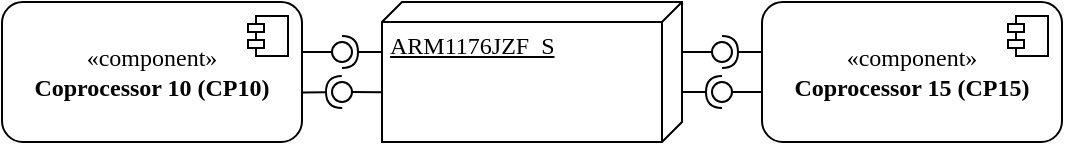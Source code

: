 <mxfile version="21.6.8" type="device">
  <diagram name="Page-1" id="rqFgmKtnExWRTJjOygyV">
    <mxGraphModel dx="1195" dy="703" grid="1" gridSize="10" guides="1" tooltips="1" connect="1" arrows="1" fold="1" page="1" pageScale="1" pageWidth="850" pageHeight="1100" math="0" shadow="0">
      <root>
        <mxCell id="0" />
        <mxCell id="1" parent="0" />
        <mxCell id="HrtiLx9PUwLKMotYTl9H-3" value="«component»&lt;br&gt;&lt;b&gt;Coprocessor 15 (CP15)&lt;/b&gt;" style="html=1;dropTarget=0;whiteSpace=wrap;rounded=1;fontFamily=Computer Modern;" vertex="1" parent="1">
          <mxGeometry x="540" y="380" width="150" height="70" as="geometry" />
        </mxCell>
        <mxCell id="HrtiLx9PUwLKMotYTl9H-4" value="" style="shape=module;jettyWidth=8;jettyHeight=4;fontFamily=Computer Modern;" vertex="1" parent="HrtiLx9PUwLKMotYTl9H-3">
          <mxGeometry x="1" width="20" height="20" relative="1" as="geometry">
            <mxPoint x="-27" y="7" as="offset" />
          </mxGeometry>
        </mxCell>
        <mxCell id="HrtiLx9PUwLKMotYTl9H-5" value="«component»&lt;br&gt;&lt;b&gt;Coprocessor 10 (CP10)&lt;/b&gt;" style="html=1;dropTarget=0;whiteSpace=wrap;rounded=1;fontFamily=Computer Modern;" vertex="1" parent="1">
          <mxGeometry x="160" y="380" width="150" height="70" as="geometry" />
        </mxCell>
        <mxCell id="HrtiLx9PUwLKMotYTl9H-6" value="" style="shape=module;jettyWidth=8;jettyHeight=4;fontFamily=Computer Modern;" vertex="1" parent="HrtiLx9PUwLKMotYTl9H-5">
          <mxGeometry x="1" width="20" height="20" relative="1" as="geometry">
            <mxPoint x="-27" y="7" as="offset" />
          </mxGeometry>
        </mxCell>
        <mxCell id="HrtiLx9PUwLKMotYTl9H-7" value="" style="rounded=0;orthogonalLoop=1;jettySize=auto;html=1;endArrow=halfCircle;endFill=0;endSize=6;strokeWidth=1;sketch=0;fontFamily=Computer Modern;" edge="1" target="HrtiLx9PUwLKMotYTl9H-9" parent="1">
          <mxGeometry relative="1" as="geometry">
            <mxPoint x="350" y="405" as="sourcePoint" />
          </mxGeometry>
        </mxCell>
        <mxCell id="HrtiLx9PUwLKMotYTl9H-8" value="" style="rounded=0;orthogonalLoop=1;jettySize=auto;html=1;endArrow=oval;endFill=0;sketch=0;sourcePerimeterSpacing=0;targetPerimeterSpacing=0;endSize=10;fontFamily=Computer Modern;" edge="1" target="HrtiLx9PUwLKMotYTl9H-9" parent="1">
          <mxGeometry relative="1" as="geometry">
            <mxPoint x="310" y="405" as="sourcePoint" />
          </mxGeometry>
        </mxCell>
        <mxCell id="HrtiLx9PUwLKMotYTl9H-9" value="" style="ellipse;whiteSpace=wrap;html=1;align=center;aspect=fixed;fillColor=none;strokeColor=none;resizable=0;perimeter=centerPerimeter;rotatable=0;allowArrows=0;points=[];outlineConnect=1;fontFamily=Computer Modern;" vertex="1" parent="1">
          <mxGeometry x="325" y="400" width="10" height="10" as="geometry" />
        </mxCell>
        <mxCell id="HrtiLx9PUwLKMotYTl9H-10" value="" style="rounded=0;orthogonalLoop=1;jettySize=auto;html=1;endArrow=halfCircle;endFill=0;endSize=6;strokeWidth=1;sketch=0;exitX=1;exitY=0.647;exitDx=0;exitDy=0;exitPerimeter=0;fontFamily=Computer Modern;" edge="1" parent="1" target="HrtiLx9PUwLKMotYTl9H-12" source="HrtiLx9PUwLKMotYTl9H-5">
          <mxGeometry relative="1" as="geometry">
            <mxPoint x="350" y="425" as="sourcePoint" />
          </mxGeometry>
        </mxCell>
        <mxCell id="HrtiLx9PUwLKMotYTl9H-11" value="" style="rounded=0;orthogonalLoop=1;jettySize=auto;html=1;endArrow=oval;endFill=0;sketch=0;sourcePerimeterSpacing=0;targetPerimeterSpacing=0;endSize=10;exitX=0;exitY=0.644;exitDx=0;exitDy=0;exitPerimeter=0;fontFamily=Computer Modern;" edge="1" parent="1" target="HrtiLx9PUwLKMotYTl9H-12">
          <mxGeometry relative="1" as="geometry">
            <mxPoint x="350" y="425.08" as="sourcePoint" />
          </mxGeometry>
        </mxCell>
        <mxCell id="HrtiLx9PUwLKMotYTl9H-12" value="" style="ellipse;whiteSpace=wrap;html=1;align=center;aspect=fixed;fillColor=none;strokeColor=none;resizable=0;perimeter=centerPerimeter;rotatable=0;allowArrows=0;points=[];outlineConnect=1;fontFamily=Computer Modern;" vertex="1" parent="1">
          <mxGeometry x="325" y="420" width="10" height="10" as="geometry" />
        </mxCell>
        <mxCell id="HrtiLx9PUwLKMotYTl9H-13" value="" style="rounded=0;orthogonalLoop=1;jettySize=auto;html=1;endArrow=halfCircle;endFill=0;endSize=6;strokeWidth=1;sketch=0;fontFamily=Computer Modern;" edge="1" parent="1" target="HrtiLx9PUwLKMotYTl9H-15">
          <mxGeometry relative="1" as="geometry">
            <mxPoint x="540" y="405" as="sourcePoint" />
          </mxGeometry>
        </mxCell>
        <mxCell id="HrtiLx9PUwLKMotYTl9H-14" value="" style="rounded=0;orthogonalLoop=1;jettySize=auto;html=1;endArrow=oval;endFill=0;sketch=0;sourcePerimeterSpacing=0;targetPerimeterSpacing=0;endSize=10;fontFamily=Computer Modern;" edge="1" parent="1" target="HrtiLx9PUwLKMotYTl9H-15">
          <mxGeometry relative="1" as="geometry">
            <mxPoint x="500" y="405" as="sourcePoint" />
          </mxGeometry>
        </mxCell>
        <mxCell id="HrtiLx9PUwLKMotYTl9H-15" value="" style="ellipse;whiteSpace=wrap;html=1;align=center;aspect=fixed;fillColor=none;strokeColor=none;resizable=0;perimeter=centerPerimeter;rotatable=0;allowArrows=0;points=[];outlineConnect=1;fontFamily=Computer Modern;" vertex="1" parent="1">
          <mxGeometry x="515" y="400" width="10" height="10" as="geometry" />
        </mxCell>
        <mxCell id="HrtiLx9PUwLKMotYTl9H-16" value="" style="rounded=0;orthogonalLoop=1;jettySize=auto;html=1;endArrow=halfCircle;endFill=0;endSize=6;strokeWidth=1;sketch=0;exitX=1;exitY=0.647;exitDx=0;exitDy=0;exitPerimeter=0;fontFamily=Computer Modern;" edge="1" parent="1" target="HrtiLx9PUwLKMotYTl9H-18">
          <mxGeometry relative="1" as="geometry">
            <mxPoint x="500" y="425" as="sourcePoint" />
          </mxGeometry>
        </mxCell>
        <mxCell id="HrtiLx9PUwLKMotYTl9H-17" value="" style="rounded=0;orthogonalLoop=1;jettySize=auto;html=1;endArrow=oval;endFill=0;sketch=0;sourcePerimeterSpacing=0;targetPerimeterSpacing=0;endSize=10;exitX=0;exitY=0.644;exitDx=0;exitDy=0;exitPerimeter=0;fontFamily=Computer Modern;" edge="1" parent="1" target="HrtiLx9PUwLKMotYTl9H-18">
          <mxGeometry relative="1" as="geometry">
            <mxPoint x="540" y="425" as="sourcePoint" />
          </mxGeometry>
        </mxCell>
        <mxCell id="HrtiLx9PUwLKMotYTl9H-18" value="" style="ellipse;whiteSpace=wrap;html=1;align=center;aspect=fixed;fillColor=none;strokeColor=none;resizable=0;perimeter=centerPerimeter;rotatable=0;allowArrows=0;points=[];outlineConnect=1;fontFamily=Computer Modern;" vertex="1" parent="1">
          <mxGeometry x="515" y="420" width="10" height="10" as="geometry" />
        </mxCell>
        <mxCell id="HrtiLx9PUwLKMotYTl9H-19" value="ARM1176JZF_S" style="verticalAlign=top;align=left;spacingTop=8;spacingLeft=2;spacingRight=12;shape=cube;size=10;direction=south;fontStyle=4;html=1;whiteSpace=wrap;fontFamily=Computer Modern;" vertex="1" parent="1">
          <mxGeometry x="350" y="380" width="150" height="70" as="geometry" />
        </mxCell>
      </root>
    </mxGraphModel>
  </diagram>
</mxfile>

